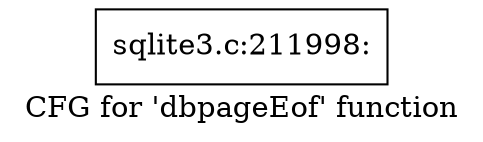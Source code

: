 digraph "CFG for 'dbpageEof' function" {
	label="CFG for 'dbpageEof' function";

	Node0x55c0fb6be3c0 [shape=record,label="{sqlite3.c:211998:}"];
}
